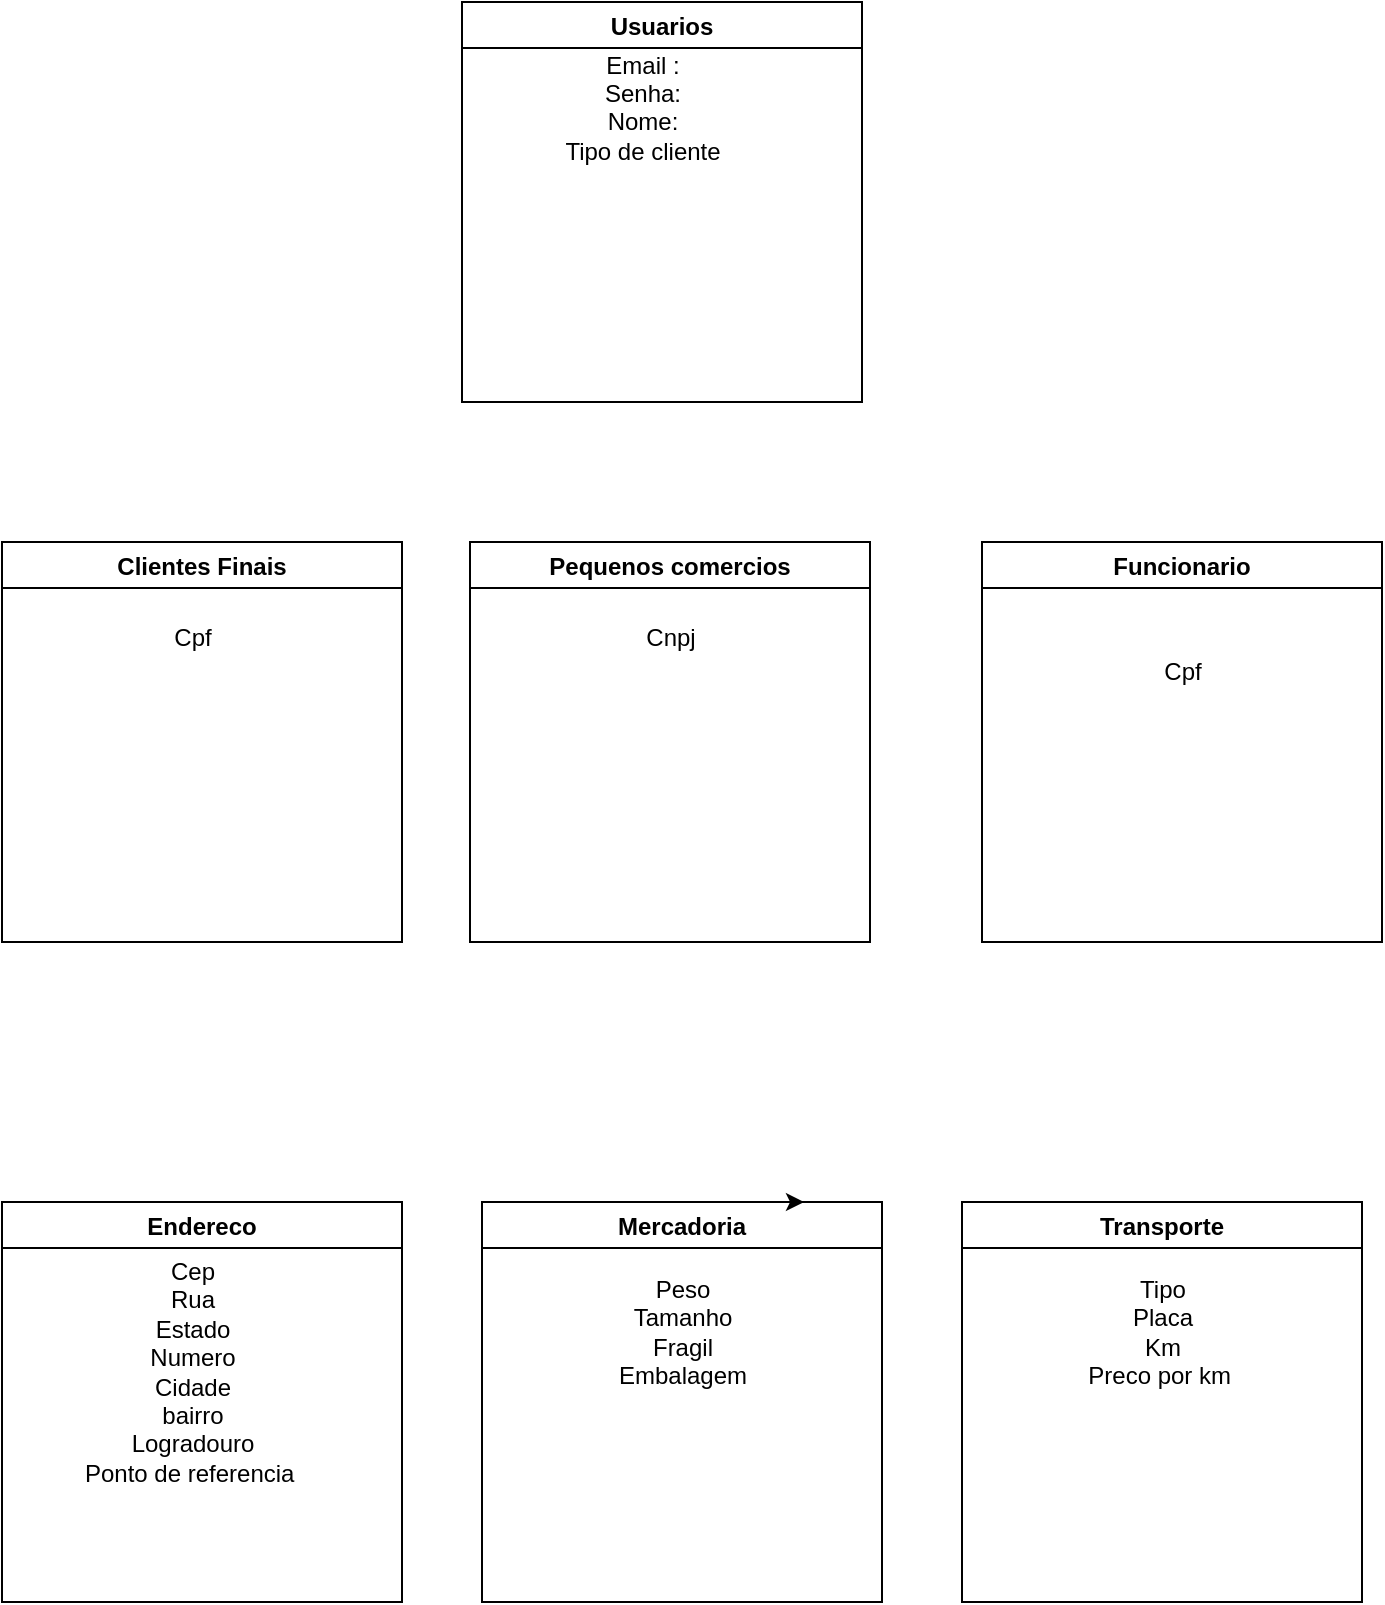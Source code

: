 <mxfile version="26.2.14">
  <diagram name="Página-1" id="AB_z1bc57qqzVgjTjhvz">
    <mxGraphModel dx="1426" dy="759" grid="1" gridSize="10" guides="1" tooltips="1" connect="1" arrows="1" fold="1" page="1" pageScale="1" pageWidth="827" pageHeight="1169" math="0" shadow="0">
      <root>
        <mxCell id="0" />
        <mxCell id="1" parent="0" />
        <mxCell id="Q5Vky6Pq44dejIpI0ZLv-1" value="Usuarios" style="swimlane;" vertex="1" parent="1">
          <mxGeometry x="310" y="40" width="200" height="200" as="geometry" />
        </mxCell>
        <mxCell id="Q5Vky6Pq44dejIpI0ZLv-9" value="Email :&lt;div&gt;Senha:&lt;/div&gt;&lt;div&gt;Nome:&lt;/div&gt;&lt;div&gt;Tipo de cliente&lt;/div&gt;&lt;div&gt;&lt;br&gt;&lt;/div&gt;" style="text;html=1;align=center;verticalAlign=middle;resizable=0;points=[];autosize=1;strokeColor=none;fillColor=none;" vertex="1" parent="Q5Vky6Pq44dejIpI0ZLv-1">
          <mxGeometry x="40" y="15" width="100" height="90" as="geometry" />
        </mxCell>
        <mxCell id="Q5Vky6Pq44dejIpI0ZLv-2" value="Clientes Finais" style="swimlane;startSize=23;" vertex="1" parent="1">
          <mxGeometry x="80" y="310" width="200" height="200" as="geometry" />
        </mxCell>
        <mxCell id="Q5Vky6Pq44dejIpI0ZLv-11" value="Cpf&lt;div&gt;&lt;br&gt;&lt;/div&gt;" style="text;html=1;align=center;verticalAlign=middle;resizable=0;points=[];autosize=1;strokeColor=none;fillColor=none;" vertex="1" parent="Q5Vky6Pq44dejIpI0ZLv-2">
          <mxGeometry x="75" y="35" width="40" height="40" as="geometry" />
        </mxCell>
        <mxCell id="Q5Vky6Pq44dejIpI0ZLv-3" value="Funcionario" style="swimlane;" vertex="1" parent="1">
          <mxGeometry x="570" y="310" width="200" height="200" as="geometry" />
        </mxCell>
        <mxCell id="Q5Vky6Pq44dejIpI0ZLv-16" value="Cpf" style="text;html=1;align=center;verticalAlign=middle;resizable=0;points=[];autosize=1;strokeColor=none;fillColor=none;" vertex="1" parent="Q5Vky6Pq44dejIpI0ZLv-3">
          <mxGeometry x="80" y="50" width="40" height="30" as="geometry" />
        </mxCell>
        <mxCell id="Q5Vky6Pq44dejIpI0ZLv-4" value="Mercadoria" style="swimlane;" vertex="1" parent="1">
          <mxGeometry x="320" y="640" width="200" height="200" as="geometry" />
        </mxCell>
        <mxCell id="Q5Vky6Pq44dejIpI0ZLv-13" value="Peso&lt;div&gt;Tamanho&lt;/div&gt;&lt;div&gt;Fragil&lt;/div&gt;&lt;div&gt;Embalagem&lt;/div&gt;" style="text;html=1;align=center;verticalAlign=middle;resizable=0;points=[];autosize=1;strokeColor=none;fillColor=none;" vertex="1" parent="Q5Vky6Pq44dejIpI0ZLv-4">
          <mxGeometry x="55" y="30" width="90" height="70" as="geometry" />
        </mxCell>
        <mxCell id="Q5Vky6Pq44dejIpI0ZLv-5" value="Pequenos comercios" style="swimlane;" vertex="1" parent="1">
          <mxGeometry x="314" y="310" width="200" height="200" as="geometry" />
        </mxCell>
        <mxCell id="Q5Vky6Pq44dejIpI0ZLv-15" value="Cnpj&lt;div&gt;&lt;br&gt;&lt;/div&gt;" style="text;html=1;align=center;verticalAlign=middle;resizable=0;points=[];autosize=1;strokeColor=none;fillColor=none;" vertex="1" parent="Q5Vky6Pq44dejIpI0ZLv-5">
          <mxGeometry x="75" y="35" width="50" height="40" as="geometry" />
        </mxCell>
        <mxCell id="Q5Vky6Pq44dejIpI0ZLv-6" value="Transporte" style="swimlane;" vertex="1" parent="1">
          <mxGeometry x="560" y="640" width="200" height="200" as="geometry" />
        </mxCell>
        <mxCell id="Q5Vky6Pq44dejIpI0ZLv-14" value="Tipo&lt;div&gt;Placa&lt;/div&gt;&lt;div&gt;Km&lt;/div&gt;&lt;div&gt;Preco por km&amp;nbsp;&lt;/div&gt;" style="text;html=1;align=center;verticalAlign=middle;resizable=0;points=[];autosize=1;strokeColor=none;fillColor=none;" vertex="1" parent="Q5Vky6Pq44dejIpI0ZLv-6">
          <mxGeometry x="50" y="30" width="100" height="70" as="geometry" />
        </mxCell>
        <mxCell id="Q5Vky6Pq44dejIpI0ZLv-8" value="Endereco" style="swimlane;" vertex="1" parent="1">
          <mxGeometry x="80" y="640" width="200" height="200" as="geometry" />
        </mxCell>
        <mxCell id="Q5Vky6Pq44dejIpI0ZLv-12" value="Cep&lt;div&gt;Rua&lt;/div&gt;&lt;div&gt;Estado&lt;/div&gt;&lt;div&gt;Numero&lt;/div&gt;&lt;div&gt;Cidade&lt;/div&gt;&lt;div&gt;bairro&lt;/div&gt;&lt;div&gt;Logradouro&lt;/div&gt;&lt;div&gt;Ponto de referencia&amp;nbsp;&lt;/div&gt;" style="text;html=1;align=center;verticalAlign=middle;resizable=0;points=[];autosize=1;strokeColor=none;fillColor=none;" vertex="1" parent="Q5Vky6Pq44dejIpI0ZLv-8">
          <mxGeometry x="30" y="20" width="130" height="130" as="geometry" />
        </mxCell>
        <mxCell id="Q5Vky6Pq44dejIpI0ZLv-10" style="edgeStyle=orthogonalEdgeStyle;rounded=0;orthogonalLoop=1;jettySize=auto;html=1;exitX=0.75;exitY=0;exitDx=0;exitDy=0;entryX=0.805;entryY=0;entryDx=0;entryDy=0;entryPerimeter=0;" edge="1" parent="1" source="Q5Vky6Pq44dejIpI0ZLv-4" target="Q5Vky6Pq44dejIpI0ZLv-4">
          <mxGeometry relative="1" as="geometry" />
        </mxCell>
      </root>
    </mxGraphModel>
  </diagram>
</mxfile>
